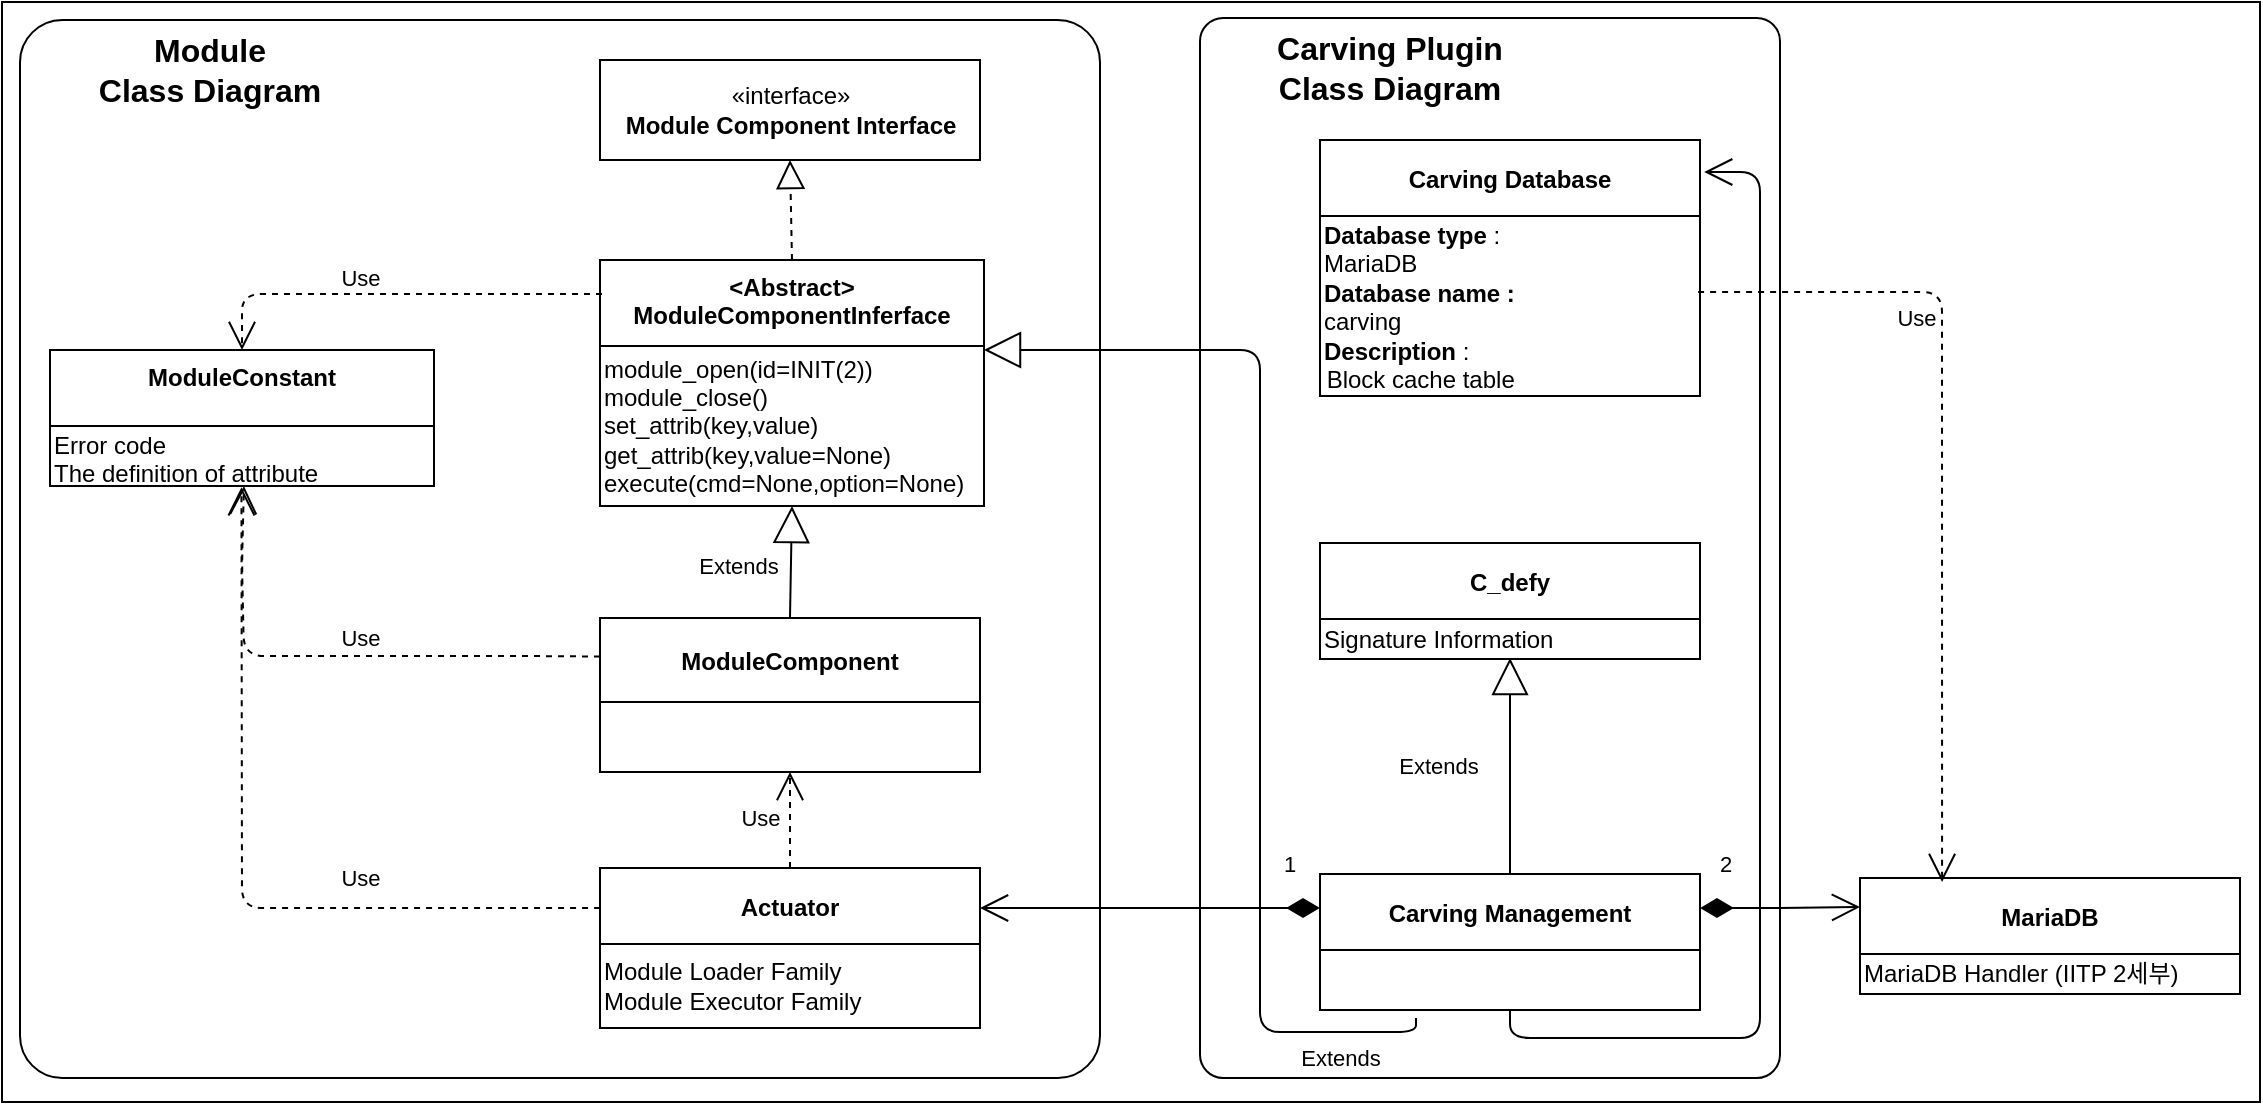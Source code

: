 <mxfile version="10.9.5" type="device"><diagram id="QBYx7SKoH_EgAJ0mFW0Y" name="Page-1"><mxGraphModel dx="1422" dy="864" grid="1" gridSize="10" guides="1" tooltips="1" connect="1" arrows="1" fold="1" page="1" pageScale="1" pageWidth="827" pageHeight="1169" math="0" shadow="0"><root><mxCell id="0"/><mxCell id="1" parent="0"/><mxCell id="fBBshHoUoF-IxMSDx-YN-2" value="" style="rounded=0;whiteSpace=wrap;html=1;" vertex="1" parent="1"><mxGeometry x="11" y="32" width="1129" height="550" as="geometry"/></mxCell><mxCell id="jLwTrJzTEibY8wCQKvMc-57" value="" style="rounded=1;whiteSpace=wrap;html=1;arcSize=4;" parent="1" vertex="1"><mxGeometry x="610" y="40" width="290" height="530" as="geometry"/></mxCell><mxCell id="jLwTrJzTEibY8wCQKvMc-56" value="&lt;b&gt;&lt;font style=&quot;font-size: 16px&quot;&gt;Carving Plugin&lt;br&gt;Class Diagram&lt;br&gt;&lt;/font&gt;&lt;/b&gt;" style="text;html=1;strokeColor=none;fillColor=none;align=center;verticalAlign=middle;whiteSpace=wrap;rounded=0;" parent="1" vertex="1"><mxGeometry x="620" y="45" width="170" height="40" as="geometry"/></mxCell><mxCell id="jLwTrJzTEibY8wCQKvMc-61" value="Carving Management" style="swimlane;fontStyle=1;childLayout=stackLayout;horizontal=1;startSize=38;fillColor=none;horizontalStack=0;resizeParent=1;resizeParentMax=0;resizeLast=0;collapsible=1;marginBottom=0;" parent="1" vertex="1"><mxGeometry x="670" y="468" width="190" height="68" as="geometry"><mxRectangle x="227" y="440" width="220" height="26" as="alternateBounds"/></mxGeometry></mxCell><mxCell id="jLwTrJzTEibY8wCQKvMc-66" value="Extends" style="endArrow=block;endSize=16;endFill=0;html=1;exitX=0.5;exitY=0;exitDx=0;exitDy=0;" parent="1" source="jLwTrJzTEibY8wCQKvMc-61" edge="1"><mxGeometry x="0.002" y="36" width="160" relative="1" as="geometry"><mxPoint x="20" y="550" as="sourcePoint"/><mxPoint x="765" y="360" as="targetPoint"/><mxPoint as="offset"/></mxGeometry></mxCell><mxCell id="jLwTrJzTEibY8wCQKvMc-74" value="C_defy" style="swimlane;fontStyle=1;childLayout=stackLayout;horizontal=1;startSize=38;fillColor=none;horizontalStack=0;resizeParent=1;resizeParentMax=0;resizeLast=0;collapsible=1;marginBottom=0;" parent="1" vertex="1"><mxGeometry x="670" y="302.5" width="190" height="58" as="geometry"><mxRectangle x="227" y="440" width="220" height="26" as="alternateBounds"/></mxGeometry></mxCell><mxCell id="jLwTrJzTEibY8wCQKvMc-75" value="&lt;div style=&quot;text-align: justify&quot;&gt;&lt;span&gt;Signature Information&lt;/span&gt;&lt;/div&gt;" style="text;html=1;resizable=0;points=[];autosize=1;align=left;verticalAlign=top;spacingTop=-4;" parent="jLwTrJzTEibY8wCQKvMc-74" vertex="1"><mxGeometry y="38" width="190" height="20" as="geometry"/></mxCell><mxCell id="jLwTrJzTEibY8wCQKvMc-78" value="MariaDB" style="swimlane;fontStyle=1;childLayout=stackLayout;horizontal=1;startSize=38;fillColor=none;horizontalStack=0;resizeParent=1;resizeParentMax=0;resizeLast=0;collapsible=1;marginBottom=0;" parent="1" vertex="1"><mxGeometry x="940" y="470" width="190" height="58" as="geometry"><mxRectangle x="227" y="440" width="220" height="26" as="alternateBounds"/></mxGeometry></mxCell><mxCell id="jLwTrJzTEibY8wCQKvMc-79" value="&lt;div style=&quot;text-align: justify&quot;&gt;&lt;span&gt;MariaDB Handler (IITP 2세부)&lt;/span&gt;&lt;/div&gt;" style="text;html=1;resizable=0;points=[];autosize=1;align=left;verticalAlign=top;spacingTop=-4;" parent="jLwTrJzTEibY8wCQKvMc-78" vertex="1"><mxGeometry y="38" width="190" height="20" as="geometry"/></mxCell><mxCell id="jLwTrJzTEibY8wCQKvMc-81" value="2" style="endArrow=open;html=1;endSize=12;startArrow=diamondThin;startSize=14;startFill=1;edgeStyle=orthogonalEdgeStyle;align=left;verticalAlign=bottom;exitX=1;exitY=0.25;exitDx=0;exitDy=0;entryX=0;entryY=0.25;entryDx=0;entryDy=0;" parent="1" source="jLwTrJzTEibY8wCQKvMc-61" target="jLwTrJzTEibY8wCQKvMc-78" edge="1"><mxGeometry x="-0.8" y="13" relative="1" as="geometry"><mxPoint x="670" y="660" as="sourcePoint"/><mxPoint x="830" y="660" as="targetPoint"/><mxPoint as="offset"/></mxGeometry></mxCell><mxCell id="jLwTrJzTEibY8wCQKvMc-84" value="Carving Database" style="swimlane;fontStyle=1;childLayout=stackLayout;horizontal=1;startSize=38;fillColor=none;horizontalStack=0;resizeParent=1;resizeParentMax=0;resizeLast=0;collapsible=1;marginBottom=0;" parent="1" vertex="1"><mxGeometry x="670" y="101" width="190" height="128" as="geometry"><mxRectangle x="227" y="440" width="220" height="26" as="alternateBounds"/></mxGeometry></mxCell><mxCell id="jLwTrJzTEibY8wCQKvMc-85" value="&lt;div style=&quot;text-align: justify&quot;&gt;&lt;b&gt;Database type&lt;/b&gt; :&amp;nbsp;&lt;/div&gt;&lt;div style=&quot;text-align: left&quot;&gt;MariaDB&lt;/div&gt;&lt;div style=&quot;text-align: left&quot;&gt;&lt;b&gt;Database name :&lt;/b&gt;&lt;/div&gt;&lt;div style=&quot;text-align: left&quot;&gt;&lt;div&gt;&lt;span style=&quot;text-align: justify&quot;&gt;carving&lt;/span&gt;&lt;/div&gt;&lt;div&gt;&lt;b style=&quot;text-align: justify&quot;&gt;Description &lt;/b&gt;&lt;span style=&quot;text-align: justify&quot;&gt;:&amp;nbsp;&lt;/span&gt;&lt;br&gt;&lt;/div&gt;&lt;/div&gt;&lt;div style=&quot;text-align: right&quot;&gt;Block cache table&lt;/div&gt;" style="text;html=1;resizable=0;points=[];autosize=1;align=left;verticalAlign=top;spacingTop=-4;" parent="jLwTrJzTEibY8wCQKvMc-84" vertex="1"><mxGeometry y="38" width="190" height="90" as="geometry"/></mxCell><mxCell id="jLwTrJzTEibY8wCQKvMc-88" value="" style="endArrow=open;endFill=1;endSize=12;html=1;exitX=0.5;exitY=1;exitDx=0;exitDy=0;entryX=1.011;entryY=0.125;entryDx=0;entryDy=0;entryPerimeter=0;" parent="1" source="jLwTrJzTEibY8wCQKvMc-61" target="jLwTrJzTEibY8wCQKvMc-84" edge="1"><mxGeometry width="160" relative="1" as="geometry"><mxPoint x="780" y="600" as="sourcePoint"/><mxPoint x="940" y="600" as="targetPoint"/><Array as="points"><mxPoint x="765" y="550"/><mxPoint x="890" y="550"/><mxPoint x="890" y="320"/><mxPoint x="890" y="117"/></Array></mxGeometry></mxCell><mxCell id="jLwTrJzTEibY8wCQKvMc-89" value="Use" style="endArrow=open;endSize=12;dashed=1;html=1;exitX=0.995;exitY=0.422;exitDx=0;exitDy=0;exitPerimeter=0;entryX=0.216;entryY=0.034;entryDx=0;entryDy=0;entryPerimeter=0;" parent="1" source="jLwTrJzTEibY8wCQKvMc-85" target="jLwTrJzTEibY8wCQKvMc-78" edge="1"><mxGeometry x="-0.477" y="-13" width="160" relative="1" as="geometry"><mxPoint x="1040" y="250" as="sourcePoint"/><mxPoint x="1200" y="250" as="targetPoint"/><Array as="points"><mxPoint x="981" y="177"/></Array><mxPoint as="offset"/></mxGeometry></mxCell><mxCell id="jLwTrJzTEibY8wCQKvMc-37" value="" style="rounded=1;whiteSpace=wrap;html=1;arcSize=4;" parent="1" vertex="1"><mxGeometry x="20" y="41" width="540" height="529" as="geometry"/></mxCell><mxCell id="jLwTrJzTEibY8wCQKvMc-1" value="«interface»&lt;br&gt;&lt;b&gt;Module Component Interface&lt;/b&gt;" style="html=1;" parent="1" vertex="1"><mxGeometry x="310" y="61" width="190" height="50" as="geometry"/></mxCell><mxCell id="jLwTrJzTEibY8wCQKvMc-10" value="Use" style="endArrow=open;endSize=12;dashed=1;html=1;exitX=0;exitY=0.25;exitDx=0;exitDy=0;entryX=0.505;entryY=1;entryDx=0;entryDy=0;entryPerimeter=0;" parent="1" source="jLwTrJzTEibY8wCQKvMc-17" target="jLwTrJzTEibY8wCQKvMc-77" edge="1"><mxGeometry x="-0.087" y="-9" width="160" relative="1" as="geometry"><mxPoint x="310" y="313" as="sourcePoint"/><mxPoint x="95" y="271" as="targetPoint"/><Array as="points"><mxPoint x="270" y="359"/><mxPoint x="132" y="359"/><mxPoint x="131" y="313"/></Array><mxPoint as="offset"/></mxGeometry></mxCell><mxCell id="jLwTrJzTEibY8wCQKvMc-17" value="&#10;ModuleComponent&#10;" style="swimlane;fontStyle=1;childLayout=stackLayout;horizontal=1;startSize=42;fillColor=none;horizontalStack=0;resizeParent=1;resizeParentMax=0;resizeLast=0;collapsible=1;marginBottom=0;" parent="1" vertex="1"><mxGeometry x="310" y="340" width="190" height="77" as="geometry"><mxRectangle x="227" y="440" width="220" height="26" as="alternateBounds"/></mxGeometry></mxCell><mxCell id="jLwTrJzTEibY8wCQKvMc-19" value="&#10;Actuator&#10;" style="swimlane;fontStyle=1;childLayout=stackLayout;horizontal=1;startSize=38;fillColor=none;horizontalStack=0;resizeParent=1;resizeParentMax=0;resizeLast=0;collapsible=1;marginBottom=0;" parent="1" vertex="1"><mxGeometry x="310" y="465" width="190" height="80" as="geometry"><mxRectangle x="227" y="440" width="220" height="26" as="alternateBounds"/></mxGeometry></mxCell><mxCell id="mhQNtTsXz-m15xnRKtHs-1" value="Module Loader Family&lt;br&gt;Module Executor Family" style="text;html=1;strokeColor=none;fillColor=none;align=left;verticalAlign=middle;whiteSpace=wrap;rounded=0;" parent="jLwTrJzTEibY8wCQKvMc-19" vertex="1"><mxGeometry y="38" width="190" height="42" as="geometry"/></mxCell><mxCell id="jLwTrJzTEibY8wCQKvMc-21" value="Use" style="endArrow=open;endSize=12;dashed=1;html=1;exitX=0.5;exitY=0;exitDx=0;exitDy=0;entryX=0.5;entryY=1;entryDx=0;entryDy=0;" parent="1" source="jLwTrJzTEibY8wCQKvMc-19" target="jLwTrJzTEibY8wCQKvMc-17" edge="1"><mxGeometry x="0.036" y="15" width="160" relative="1" as="geometry"><mxPoint x="540" y="741" as="sourcePoint"/><mxPoint x="700" y="741" as="targetPoint"/><mxPoint as="offset"/></mxGeometry></mxCell><mxCell id="jLwTrJzTEibY8wCQKvMc-24" value="Use" style="endArrow=open;endSize=12;dashed=1;html=1;exitX=0;exitY=0.25;exitDx=0;exitDy=0;entryX=0.5;entryY=1.033;entryDx=0;entryDy=0;entryPerimeter=0;" parent="1" edge="1"><mxGeometry x="-0.384" y="-15" width="160" relative="1" as="geometry"><mxPoint x="310.034" y="485" as="sourcePoint"/><mxPoint x="130.724" y="274.655" as="targetPoint"/><Array as="points"><mxPoint x="131" y="485"/></Array><mxPoint as="offset"/></mxGeometry></mxCell><mxCell id="jLwTrJzTEibY8wCQKvMc-25" value="&lt;Abstract&gt;&#10;ModuleComponentInferface" style="swimlane;fontStyle=1;align=center;verticalAlign=top;childLayout=stackLayout;horizontal=1;startSize=43;horizontalStack=0;resizeParent=1;resizeParentMax=0;resizeLast=0;collapsible=1;marginBottom=0;" parent="1" vertex="1"><mxGeometry x="310" y="161" width="192" height="123" as="geometry"/></mxCell><mxCell id="mhQNtTsXz-m15xnRKtHs-2" value="module_open(id=INIT(2))&lt;br&gt;module_close()&lt;br&gt;set_attrib(key,value)&lt;br&gt;get_attrib(key,value=None)&lt;br&gt;execute(cmd=None,option=None)" style="text;html=1;strokeColor=none;fillColor=none;align=left;verticalAlign=middle;whiteSpace=wrap;rounded=0;" parent="jLwTrJzTEibY8wCQKvMc-25" vertex="1"><mxGeometry y="43" width="192" height="80" as="geometry"/></mxCell><mxCell id="jLwTrJzTEibY8wCQKvMc-32" value="Extends" style="endArrow=block;endSize=16;endFill=0;html=1;exitX=0.5;exitY=0;exitDx=0;exitDy=0;entryX=0.5;entryY=1;entryDx=0;entryDy=0;" parent="1" source="jLwTrJzTEibY8wCQKvMc-17" target="jLwTrJzTEibY8wCQKvMc-25" edge="1"><mxGeometry x="-0.091" y="26" width="160" relative="1" as="geometry"><mxPoint x="610" y="261" as="sourcePoint"/><mxPoint x="406" y="281" as="targetPoint"/><mxPoint as="offset"/></mxGeometry></mxCell><mxCell id="jLwTrJzTEibY8wCQKvMc-35" value="" style="endArrow=block;dashed=1;endFill=0;endSize=12;html=1;exitX=0.5;exitY=0;exitDx=0;exitDy=0;entryX=0.5;entryY=1;entryDx=0;entryDy=0;" parent="1" source="jLwTrJzTEibY8wCQKvMc-25" target="jLwTrJzTEibY8wCQKvMc-1" edge="1"><mxGeometry width="160" relative="1" as="geometry"><mxPoint x="-170" y="531" as="sourcePoint"/><mxPoint x="-10" y="531" as="targetPoint"/></mxGeometry></mxCell><mxCell id="jLwTrJzTEibY8wCQKvMc-36" value="Use" style="endArrow=open;endSize=12;dashed=1;html=1;entryX=0.5;entryY=0;entryDx=0;entryDy=0;" parent="1" target="jLwTrJzTEibY8wCQKvMc-53" edge="1"><mxGeometry x="0.165" y="-8" width="160" relative="1" as="geometry"><mxPoint x="311" y="178" as="sourcePoint"/><mxPoint x="113" y="221" as="targetPoint"/><Array as="points"><mxPoint x="131" y="178"/><mxPoint x="131" y="195"/></Array><mxPoint as="offset"/></mxGeometry></mxCell><mxCell id="jLwTrJzTEibY8wCQKvMc-40" value="&lt;b&gt;&lt;font style=&quot;font-size: 16px&quot;&gt;Module &lt;br&gt;Class Diagram&lt;/font&gt;&lt;/b&gt;" style="text;html=1;strokeColor=none;fillColor=none;align=center;verticalAlign=middle;whiteSpace=wrap;rounded=0;" parent="1" vertex="1"><mxGeometry x="30" y="46" width="170" height="40" as="geometry"/></mxCell><mxCell id="jLwTrJzTEibY8wCQKvMc-53" value="ModuleConstant&#10;" style="swimlane;fontStyle=1;align=center;verticalAlign=top;childLayout=stackLayout;horizontal=1;startSize=38;horizontalStack=0;resizeParent=1;resizeParentMax=0;resizeLast=0;collapsible=1;marginBottom=0;" parent="1" vertex="1"><mxGeometry x="35" y="206" width="192" height="68" as="geometry"/></mxCell><mxCell id="jLwTrJzTEibY8wCQKvMc-77" value="&lt;div style=&quot;text-align: justify&quot;&gt;&lt;span&gt;Error code&lt;/span&gt;&lt;br&gt;&lt;/div&gt;&lt;div style=&quot;text-align: justify&quot;&gt;The definition of attribute&lt;/div&gt;" style="text;html=1;resizable=0;points=[];autosize=1;align=left;verticalAlign=top;spacingTop=-4;" parent="jLwTrJzTEibY8wCQKvMc-53" vertex="1"><mxGeometry y="38" width="192" height="30" as="geometry"/></mxCell><mxCell id="jLwTrJzTEibY8wCQKvMc-82" value="Extends" style="endArrow=block;endSize=16;endFill=0;html=1;exitX=0.25;exitY=1;exitDx=0;exitDy=0;entryX=1.002;entryY=0.15;entryDx=0;entryDy=0;entryPerimeter=0;" parent="1" edge="1"><mxGeometry x="-0.84" y="13" width="160" relative="1" as="geometry"><mxPoint x="718" y="540" as="sourcePoint"/><mxPoint x="502" y="206" as="targetPoint"/><Array as="points"><mxPoint x="718" y="547"/><mxPoint x="640" y="547"/><mxPoint x="640" y="206"/></Array><mxPoint as="offset"/></mxGeometry></mxCell><mxCell id="jLwTrJzTEibY8wCQKvMc-64" value="1" style="endArrow=open;html=1;endSize=12;startArrow=diamondThin;startSize=14;startFill=1;edgeStyle=orthogonalEdgeStyle;align=left;verticalAlign=bottom;exitX=0;exitY=0.25;exitDx=0;exitDy=0;entryX=1;entryY=0.25;entryDx=0;entryDy=0;" parent="1" source="jLwTrJzTEibY8wCQKvMc-61" target="jLwTrJzTEibY8wCQKvMc-19" edge="1"><mxGeometry x="-0.765" y="-13" relative="1" as="geometry"><mxPoint x="410" y="660" as="sourcePoint"/><mxPoint x="570" y="660" as="targetPoint"/><mxPoint as="offset"/></mxGeometry></mxCell></root></mxGraphModel></diagram></mxfile>